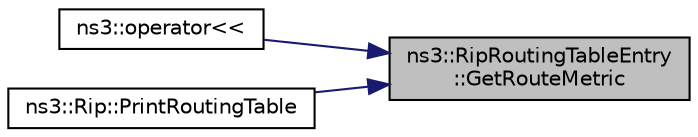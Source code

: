 digraph "ns3::RipRoutingTableEntry::GetRouteMetric"
{
 // LATEX_PDF_SIZE
  edge [fontname="Helvetica",fontsize="10",labelfontname="Helvetica",labelfontsize="10"];
  node [fontname="Helvetica",fontsize="10",shape=record];
  rankdir="RL";
  Node1 [label="ns3::RipRoutingTableEntry\l::GetRouteMetric",height=0.2,width=0.4,color="black", fillcolor="grey75", style="filled", fontcolor="black",tooltip="Get the route metric."];
  Node1 -> Node2 [dir="back",color="midnightblue",fontsize="10",style="solid",fontname="Helvetica"];
  Node2 [label="ns3::operator\<\<",height=0.2,width=0.4,color="black", fillcolor="white", style="filled",URL="$namespacens3.html#ae780da0acf9806ab0eef3e80470baa60",tooltip="Stream insertion operator."];
  Node1 -> Node3 [dir="back",color="midnightblue",fontsize="10",style="solid",fontname="Helvetica"];
  Node3 [label="ns3::Rip::PrintRoutingTable",height=0.2,width=0.4,color="black", fillcolor="white", style="filled",URL="$classns3_1_1_rip.html#abfb844221e0812eab4a24b3f337c1546",tooltip="Print the Routing Table entries."];
}
